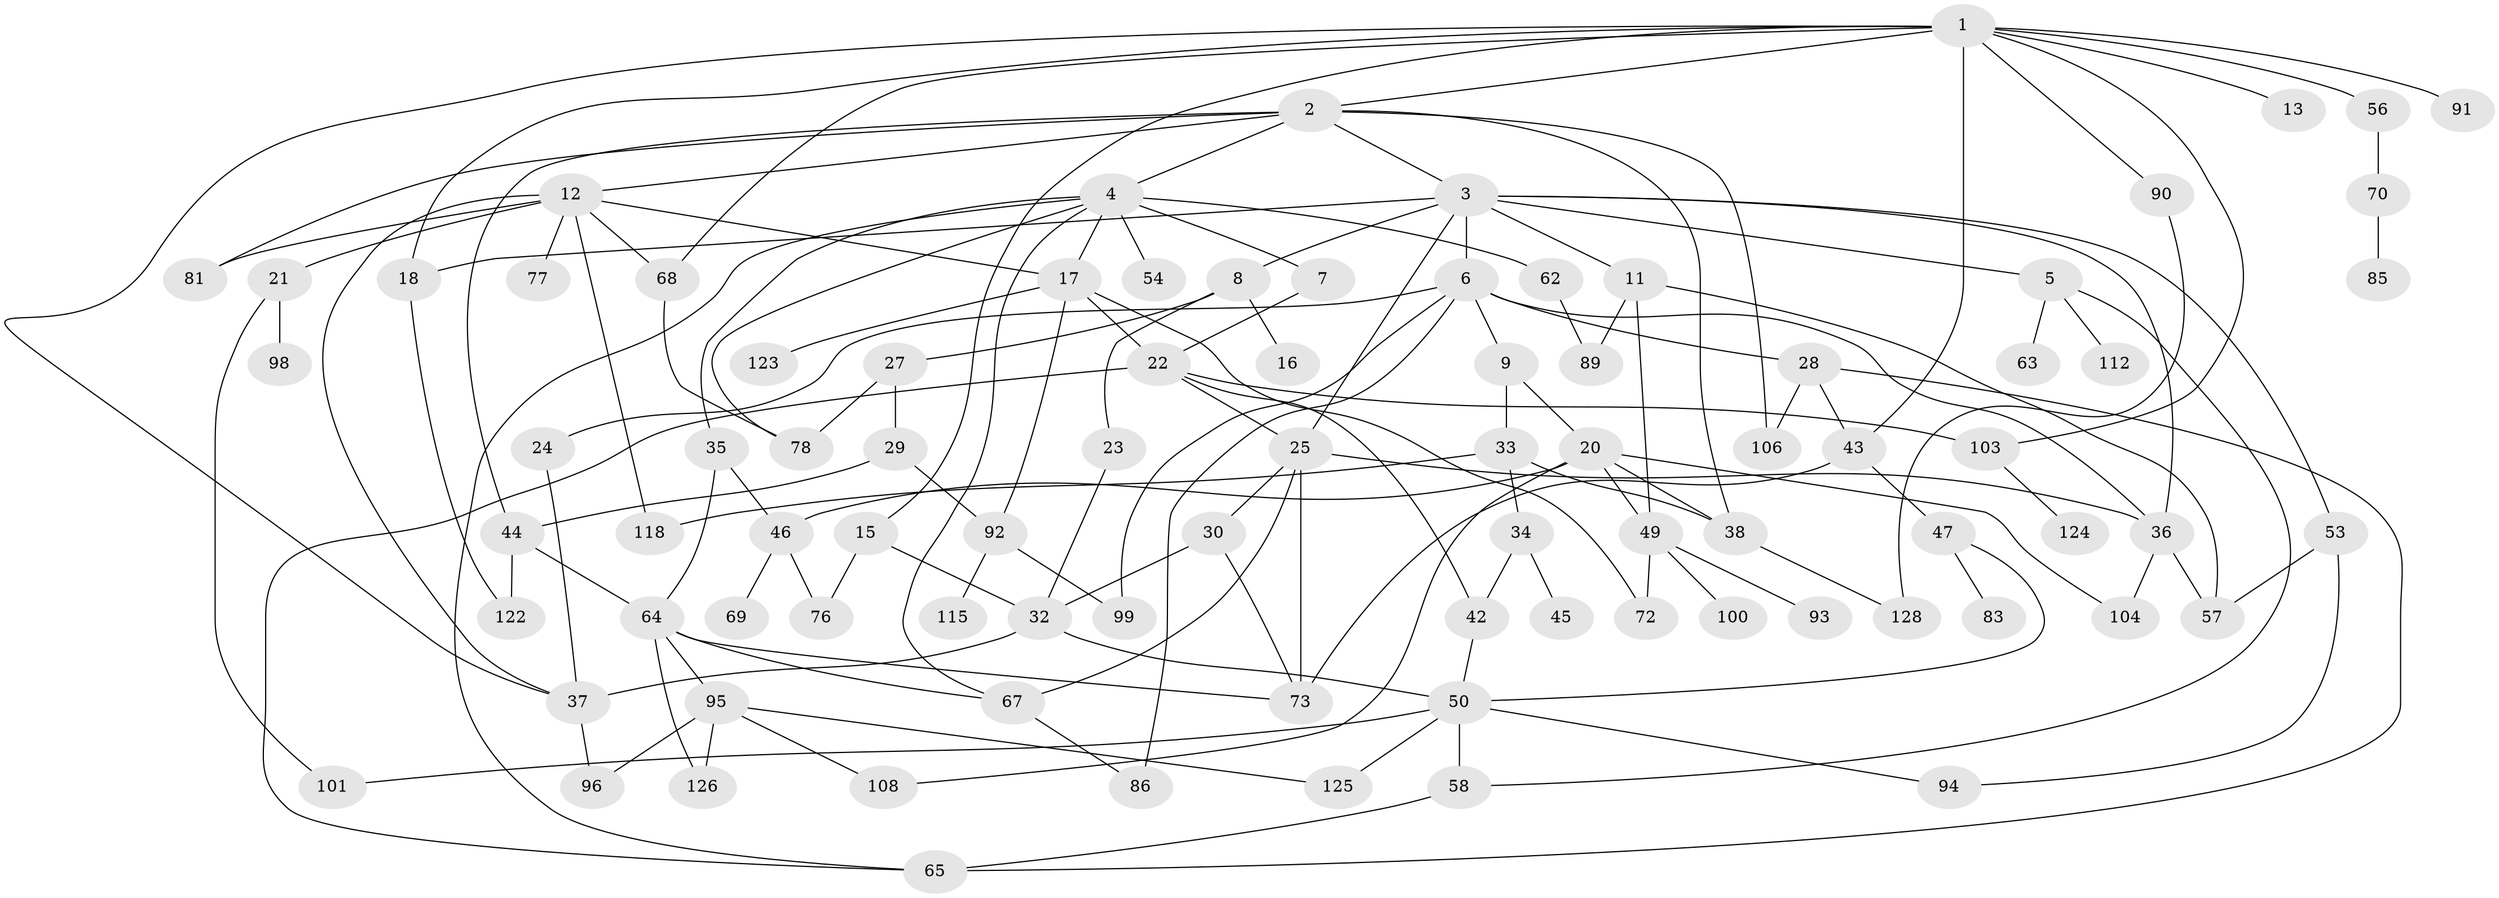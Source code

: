 // original degree distribution, {10: 0.007633587786259542, 8: 0.007633587786259542, 6: 0.015267175572519083, 7: 0.015267175572519083, 4: 0.13740458015267176, 5: 0.06870229007633588, 3: 0.2595419847328244, 1: 0.16030534351145037, 2: 0.3282442748091603}
// Generated by graph-tools (version 1.1) at 2025/41/03/06/25 10:41:28]
// undirected, 88 vertices, 141 edges
graph export_dot {
graph [start="1"]
  node [color=gray90,style=filled];
  1 [super="+48"];
  2;
  3 [super="+10"];
  4 [super="+39"];
  5 [super="+60"];
  6 [super="+19"];
  7 [super="+114"];
  8 [super="+14"];
  9;
  11;
  12 [super="+111"];
  13;
  15 [super="+79"];
  16;
  17 [super="+66"];
  18 [super="+40"];
  20;
  21;
  22 [super="+61"];
  23;
  24 [super="+121"];
  25 [super="+26"];
  27;
  28 [super="+41"];
  29 [super="+31"];
  30 [super="+88"];
  32 [super="+119"];
  33;
  34 [super="+105"];
  35;
  36 [super="+107"];
  37 [super="+55"];
  38 [super="+97"];
  42 [super="+52"];
  43 [super="+51"];
  44 [super="+129"];
  45;
  46 [super="+117"];
  47 [super="+74"];
  49 [super="+84"];
  50 [super="+59"];
  53;
  54;
  56;
  57 [super="+80"];
  58;
  62;
  63;
  64 [super="+87"];
  65 [super="+75"];
  67 [super="+71"];
  68;
  69;
  70;
  72 [super="+82"];
  73 [super="+109"];
  76;
  77 [super="+110"];
  78;
  81;
  83 [super="+116"];
  85;
  86;
  89;
  90;
  91;
  92;
  93 [super="+127"];
  94 [super="+102"];
  95 [super="+113"];
  96;
  98;
  99 [super="+120"];
  100;
  101;
  103 [super="+130"];
  104 [super="+131"];
  106;
  108;
  112;
  115;
  118;
  122;
  123;
  124;
  125;
  126;
  128;
  1 -- 2;
  1 -- 13;
  1 -- 15;
  1 -- 90;
  1 -- 91;
  1 -- 103;
  1 -- 68;
  1 -- 56;
  1 -- 37;
  1 -- 18;
  1 -- 43;
  2 -- 3;
  2 -- 4;
  2 -- 12;
  2 -- 81;
  2 -- 106;
  2 -- 44;
  2 -- 38;
  3 -- 5;
  3 -- 6;
  3 -- 8;
  3 -- 53;
  3 -- 18;
  3 -- 36;
  3 -- 11;
  3 -- 25;
  4 -- 7 [weight=2];
  4 -- 17;
  4 -- 35;
  4 -- 54;
  4 -- 67;
  4 -- 65;
  4 -- 62;
  4 -- 78;
  5 -- 58;
  5 -- 112;
  5 -- 63;
  6 -- 9;
  6 -- 86;
  6 -- 36;
  6 -- 24;
  6 -- 28;
  6 -- 99;
  7 -- 22;
  8 -- 16;
  8 -- 27;
  8 -- 23;
  9 -- 20;
  9 -- 33;
  11 -- 57;
  11 -- 89;
  11 -- 49;
  12 -- 21;
  12 -- 68;
  12 -- 77;
  12 -- 37;
  12 -- 81;
  12 -- 17;
  12 -- 118;
  15 -- 32;
  15 -- 76;
  17 -- 123;
  17 -- 92;
  17 -- 22;
  17 -- 72;
  18 -- 122;
  20 -- 46;
  20 -- 49;
  20 -- 108;
  20 -- 38;
  20 -- 104;
  21 -- 98;
  21 -- 101;
  22 -- 25;
  22 -- 65;
  22 -- 103;
  22 -- 42;
  23 -- 32;
  24 -- 37;
  25 -- 30;
  25 -- 36;
  25 -- 67;
  25 -- 73;
  27 -- 29;
  27 -- 78;
  28 -- 43;
  28 -- 106;
  28 -- 65;
  29 -- 92;
  29 -- 44;
  30 -- 73;
  30 -- 32;
  32 -- 37;
  32 -- 50;
  33 -- 34;
  33 -- 38;
  33 -- 118;
  34 -- 42;
  34 -- 45;
  35 -- 64;
  35 -- 46;
  36 -- 104;
  36 -- 57;
  37 -- 96;
  38 -- 128;
  42 -- 50;
  43 -- 47;
  43 -- 73;
  44 -- 122;
  44 -- 64;
  46 -- 69;
  46 -- 76;
  47 -- 83;
  47 -- 50;
  49 -- 72;
  49 -- 93;
  49 -- 100;
  50 -- 101;
  50 -- 58;
  50 -- 125;
  50 -- 94;
  53 -- 94;
  53 -- 57;
  56 -- 70;
  58 -- 65;
  62 -- 89;
  64 -- 126;
  64 -- 67;
  64 -- 73;
  64 -- 95;
  67 -- 86;
  68 -- 78;
  70 -- 85;
  90 -- 128;
  92 -- 99;
  92 -- 115;
  95 -- 125;
  95 -- 126;
  95 -- 96;
  95 -- 108;
  103 -- 124;
}
